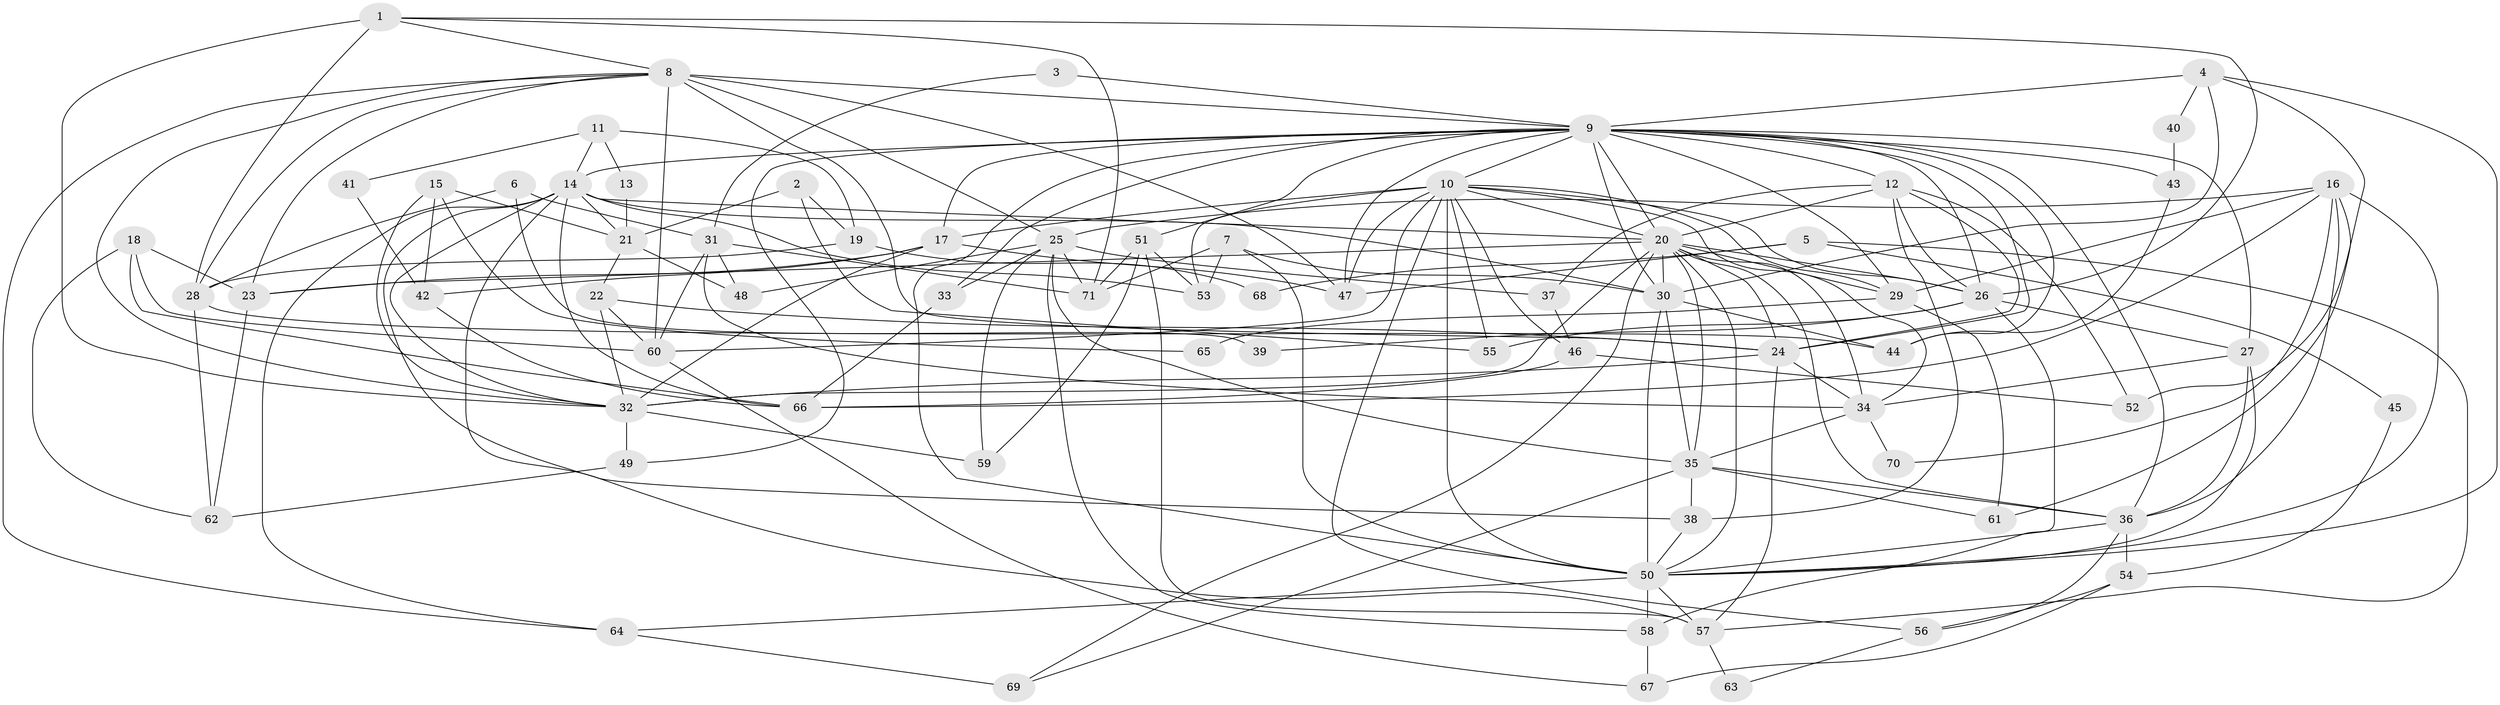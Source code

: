 // original degree distribution, {5: 0.15492957746478872, 3: 0.23943661971830985, 2: 0.1619718309859155, 4: 0.28169014084507044, 8: 0.014084507042253521, 10: 0.007042253521126761, 6: 0.11267605633802817, 7: 0.028169014084507043}
// Generated by graph-tools (version 1.1) at 2025/35/03/09/25 02:35:54]
// undirected, 71 vertices, 187 edges
graph export_dot {
graph [start="1"]
  node [color=gray90,style=filled];
  1;
  2;
  3;
  4;
  5;
  6;
  7;
  8;
  9;
  10;
  11;
  12;
  13;
  14;
  15;
  16;
  17;
  18;
  19;
  20;
  21;
  22;
  23;
  24;
  25;
  26;
  27;
  28;
  29;
  30;
  31;
  32;
  33;
  34;
  35;
  36;
  37;
  38;
  39;
  40;
  41;
  42;
  43;
  44;
  45;
  46;
  47;
  48;
  49;
  50;
  51;
  52;
  53;
  54;
  55;
  56;
  57;
  58;
  59;
  60;
  61;
  62;
  63;
  64;
  65;
  66;
  67;
  68;
  69;
  70;
  71;
  1 -- 8 [weight=1.0];
  1 -- 26 [weight=1.0];
  1 -- 28 [weight=1.0];
  1 -- 32 [weight=2.0];
  1 -- 71 [weight=1.0];
  2 -- 19 [weight=1.0];
  2 -- 21 [weight=1.0];
  2 -- 55 [weight=1.0];
  3 -- 9 [weight=1.0];
  3 -- 31 [weight=1.0];
  4 -- 9 [weight=1.0];
  4 -- 30 [weight=1.0];
  4 -- 40 [weight=1.0];
  4 -- 50 [weight=1.0];
  4 -- 52 [weight=1.0];
  5 -- 45 [weight=1.0];
  5 -- 47 [weight=1.0];
  5 -- 57 [weight=1.0];
  5 -- 68 [weight=1.0];
  6 -- 28 [weight=1.0];
  6 -- 31 [weight=1.0];
  6 -- 39 [weight=1.0];
  7 -- 30 [weight=1.0];
  7 -- 50 [weight=1.0];
  7 -- 53 [weight=1.0];
  7 -- 71 [weight=1.0];
  8 -- 9 [weight=1.0];
  8 -- 23 [weight=1.0];
  8 -- 24 [weight=1.0];
  8 -- 25 [weight=1.0];
  8 -- 28 [weight=1.0];
  8 -- 32 [weight=1.0];
  8 -- 47 [weight=2.0];
  8 -- 60 [weight=1.0];
  8 -- 64 [weight=1.0];
  9 -- 10 [weight=1.0];
  9 -- 12 [weight=1.0];
  9 -- 14 [weight=1.0];
  9 -- 17 [weight=1.0];
  9 -- 20 [weight=1.0];
  9 -- 24 [weight=2.0];
  9 -- 26 [weight=1.0];
  9 -- 27 [weight=1.0];
  9 -- 29 [weight=1.0];
  9 -- 30 [weight=1.0];
  9 -- 33 [weight=1.0];
  9 -- 36 [weight=2.0];
  9 -- 43 [weight=1.0];
  9 -- 44 [weight=1.0];
  9 -- 47 [weight=1.0];
  9 -- 49 [weight=1.0];
  9 -- 50 [weight=3.0];
  9 -- 51 [weight=1.0];
  10 -- 17 [weight=1.0];
  10 -- 20 [weight=1.0];
  10 -- 26 [weight=1.0];
  10 -- 29 [weight=1.0];
  10 -- 34 [weight=1.0];
  10 -- 46 [weight=1.0];
  10 -- 47 [weight=1.0];
  10 -- 50 [weight=3.0];
  10 -- 53 [weight=1.0];
  10 -- 55 [weight=1.0];
  10 -- 56 [weight=1.0];
  10 -- 60 [weight=1.0];
  11 -- 13 [weight=1.0];
  11 -- 14 [weight=1.0];
  11 -- 19 [weight=1.0];
  11 -- 41 [weight=1.0];
  12 -- 20 [weight=1.0];
  12 -- 24 [weight=1.0];
  12 -- 26 [weight=1.0];
  12 -- 37 [weight=1.0];
  12 -- 38 [weight=1.0];
  12 -- 52 [weight=1.0];
  13 -- 21 [weight=1.0];
  14 -- 20 [weight=1.0];
  14 -- 21 [weight=1.0];
  14 -- 30 [weight=1.0];
  14 -- 32 [weight=1.0];
  14 -- 38 [weight=1.0];
  14 -- 53 [weight=1.0];
  14 -- 57 [weight=1.0];
  14 -- 64 [weight=1.0];
  14 -- 66 [weight=1.0];
  15 -- 21 [weight=1.0];
  15 -- 32 [weight=2.0];
  15 -- 42 [weight=1.0];
  15 -- 65 [weight=1.0];
  16 -- 25 [weight=2.0];
  16 -- 29 [weight=1.0];
  16 -- 36 [weight=1.0];
  16 -- 50 [weight=1.0];
  16 -- 61 [weight=1.0];
  16 -- 66 [weight=1.0];
  16 -- 70 [weight=1.0];
  17 -- 23 [weight=3.0];
  17 -- 32 [weight=2.0];
  17 -- 42 [weight=1.0];
  17 -- 47 [weight=1.0];
  18 -- 23 [weight=1.0];
  18 -- 60 [weight=1.0];
  18 -- 62 [weight=1.0];
  18 -- 66 [weight=1.0];
  19 -- 28 [weight=1.0];
  19 -- 68 [weight=1.0];
  20 -- 23 [weight=1.0];
  20 -- 24 [weight=1.0];
  20 -- 26 [weight=1.0];
  20 -- 29 [weight=1.0];
  20 -- 30 [weight=1.0];
  20 -- 32 [weight=3.0];
  20 -- 34 [weight=1.0];
  20 -- 35 [weight=1.0];
  20 -- 36 [weight=1.0];
  20 -- 50 [weight=2.0];
  20 -- 69 [weight=1.0];
  21 -- 22 [weight=1.0];
  21 -- 48 [weight=1.0];
  22 -- 24 [weight=1.0];
  22 -- 32 [weight=1.0];
  22 -- 60 [weight=1.0];
  23 -- 62 [weight=1.0];
  24 -- 32 [weight=1.0];
  24 -- 34 [weight=1.0];
  24 -- 57 [weight=1.0];
  25 -- 33 [weight=2.0];
  25 -- 35 [weight=1.0];
  25 -- 37 [weight=1.0];
  25 -- 48 [weight=1.0];
  25 -- 58 [weight=1.0];
  25 -- 59 [weight=1.0];
  25 -- 71 [weight=2.0];
  26 -- 27 [weight=1.0];
  26 -- 39 [weight=1.0];
  26 -- 55 [weight=1.0];
  26 -- 58 [weight=1.0];
  27 -- 34 [weight=1.0];
  27 -- 36 [weight=1.0];
  27 -- 50 [weight=1.0];
  28 -- 44 [weight=1.0];
  28 -- 62 [weight=1.0];
  29 -- 61 [weight=1.0];
  29 -- 65 [weight=1.0];
  30 -- 35 [weight=1.0];
  30 -- 44 [weight=1.0];
  30 -- 50 [weight=1.0];
  31 -- 34 [weight=1.0];
  31 -- 48 [weight=1.0];
  31 -- 60 [weight=1.0];
  31 -- 71 [weight=1.0];
  32 -- 49 [weight=1.0];
  32 -- 59 [weight=1.0];
  33 -- 66 [weight=1.0];
  34 -- 35 [weight=1.0];
  34 -- 70 [weight=1.0];
  35 -- 36 [weight=1.0];
  35 -- 38 [weight=1.0];
  35 -- 61 [weight=1.0];
  35 -- 69 [weight=1.0];
  36 -- 50 [weight=1.0];
  36 -- 54 [weight=1.0];
  36 -- 56 [weight=1.0];
  37 -- 46 [weight=1.0];
  38 -- 50 [weight=1.0];
  40 -- 43 [weight=1.0];
  41 -- 42 [weight=1.0];
  42 -- 66 [weight=1.0];
  43 -- 44 [weight=1.0];
  45 -- 54 [weight=1.0];
  46 -- 52 [weight=1.0];
  46 -- 66 [weight=1.0];
  49 -- 62 [weight=1.0];
  50 -- 57 [weight=2.0];
  50 -- 58 [weight=2.0];
  50 -- 64 [weight=1.0];
  51 -- 53 [weight=1.0];
  51 -- 57 [weight=1.0];
  51 -- 59 [weight=1.0];
  51 -- 71 [weight=1.0];
  54 -- 56 [weight=1.0];
  54 -- 67 [weight=1.0];
  56 -- 63 [weight=1.0];
  57 -- 63 [weight=1.0];
  58 -- 67 [weight=1.0];
  60 -- 67 [weight=1.0];
  64 -- 69 [weight=1.0];
}

